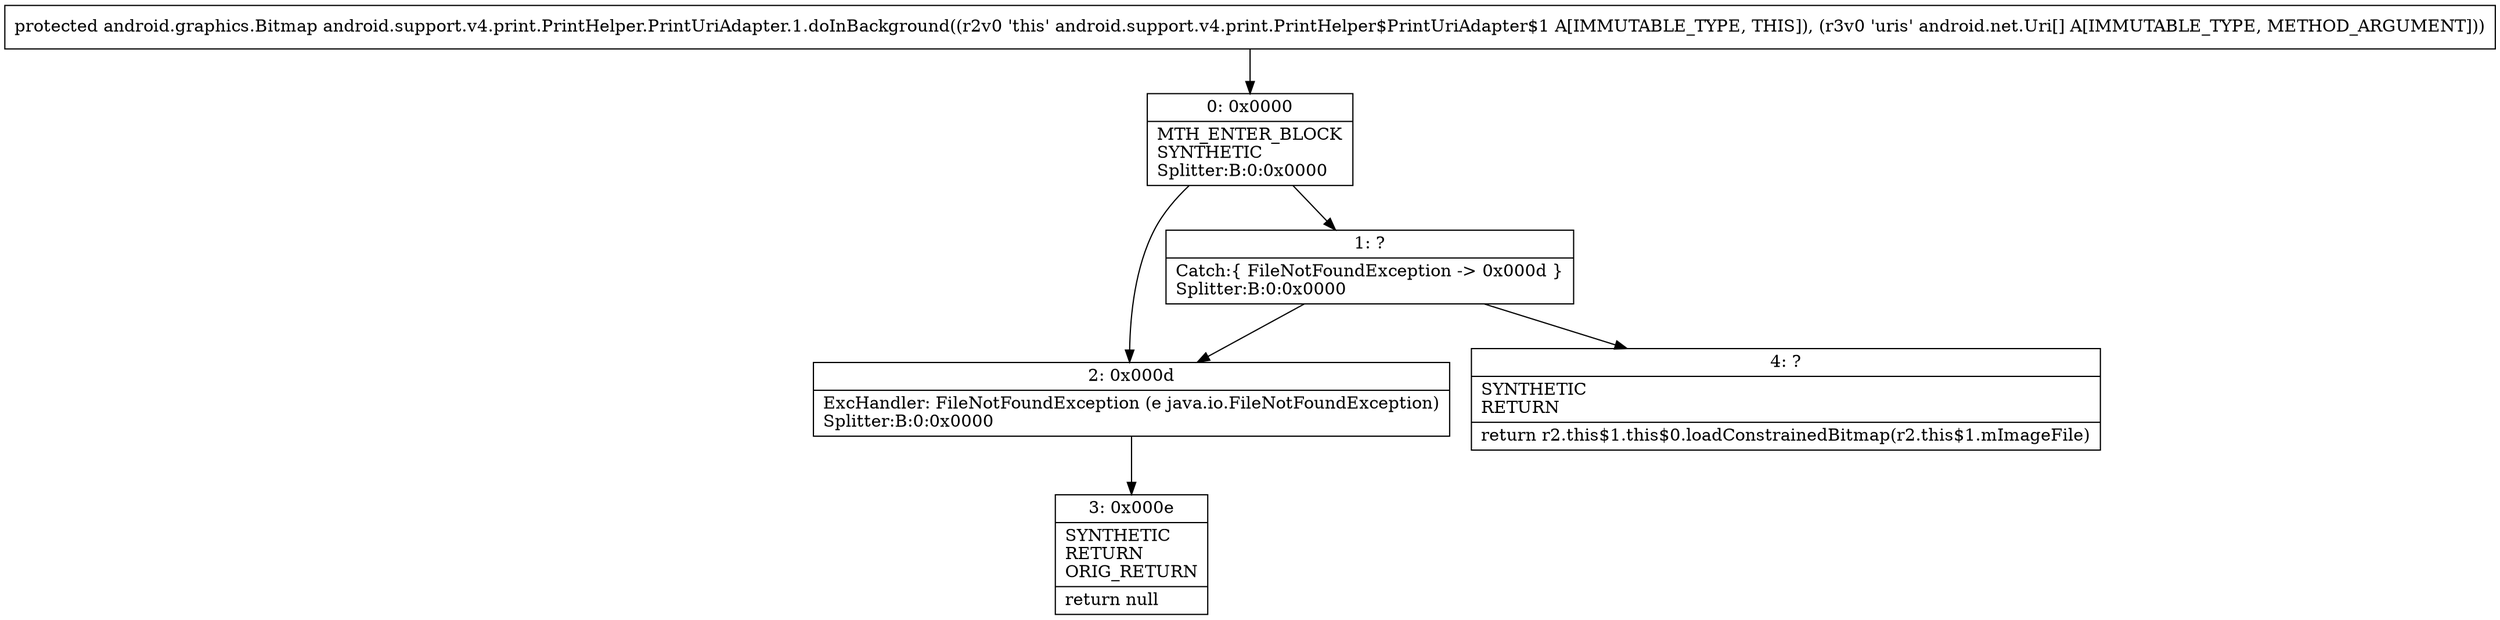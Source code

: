 digraph "CFG forandroid.support.v4.print.PrintHelper.PrintUriAdapter.1.doInBackground([Landroid\/net\/Uri;)Landroid\/graphics\/Bitmap;" {
Node_0 [shape=record,label="{0\:\ 0x0000|MTH_ENTER_BLOCK\lSYNTHETIC\lSplitter:B:0:0x0000\l}"];
Node_1 [shape=record,label="{1\:\ ?|Catch:\{ FileNotFoundException \-\> 0x000d \}\lSplitter:B:0:0x0000\l}"];
Node_2 [shape=record,label="{2\:\ 0x000d|ExcHandler: FileNotFoundException (e java.io.FileNotFoundException)\lSplitter:B:0:0x0000\l}"];
Node_3 [shape=record,label="{3\:\ 0x000e|SYNTHETIC\lRETURN\lORIG_RETURN\l|return null\l}"];
Node_4 [shape=record,label="{4\:\ ?|SYNTHETIC\lRETURN\l|return r2.this$1.this$0.loadConstrainedBitmap(r2.this$1.mImageFile)\l}"];
MethodNode[shape=record,label="{protected android.graphics.Bitmap android.support.v4.print.PrintHelper.PrintUriAdapter.1.doInBackground((r2v0 'this' android.support.v4.print.PrintHelper$PrintUriAdapter$1 A[IMMUTABLE_TYPE, THIS]), (r3v0 'uris' android.net.Uri[] A[IMMUTABLE_TYPE, METHOD_ARGUMENT])) }"];
MethodNode -> Node_0;
Node_0 -> Node_1;
Node_0 -> Node_2;
Node_1 -> Node_2;
Node_1 -> Node_4;
Node_2 -> Node_3;
}

